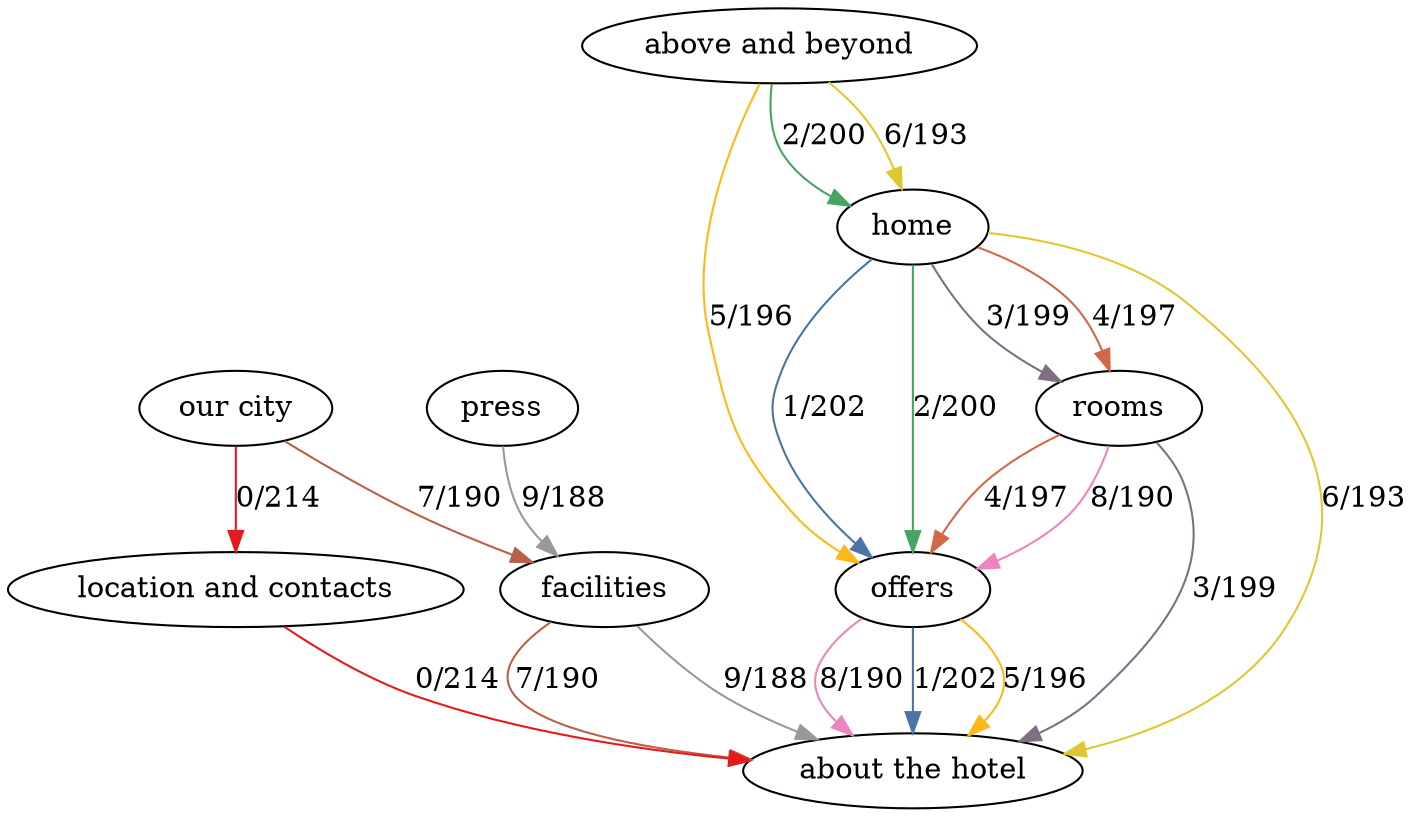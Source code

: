 digraph "" {
layout="dot";
"about the hotel";
"our city";
facilities;
offers;
rooms;
"above and beyond";
press;
home;
"location and contacts";
"our city" -> facilities  [color="#b8604a", key=0, label="7/190", weight=190];
"our city" -> "location and contacts"  [color="#e41a1c", key=0, label="0/214", weight=214];
facilities -> "about the hotel"  [color="#b8604a", key=0, label="7/190", weight=190];
facilities -> "about the hotel"  [color="#999999", key=1, label="9/188", weight=188];
offers -> "about the hotel"  [color="#4a73a7", key=0, label="1/202", weight=202];
offers -> "about the hotel"  [color="#ffb817", key=1, label="5/196", weight=196];
offers -> "about the hotel"  [color="#ed84bb", key=2, label="8/190", weight=190];
rooms -> offers  [color="#d16948", key=0, label="4/197", weight=197];
rooms -> offers  [color="#ed84bb", key=1, label="8/190", weight=190];
rooms -> "about the hotel"  [color="#7f6e85", key=0, label="3/199", weight=199];
"above and beyond" -> home  [color="#48a462", key=0, label="2/200", weight=200];
"above and beyond" -> home  [color="#e1c72f", key=1, label="6/193", weight=193];
"above and beyond" -> offers  [color="#ffb817", key=0, label="5/196", weight=196];
press -> facilities  [color="#999999", key=0, label="9/188", weight=188];
home -> offers  [color="#4a73a7", key=0, label="1/202", weight=202];
home -> offers  [color="#48a462", key=1, label="2/200", weight=200];
home -> rooms  [color="#7f6e85", key=0, label="3/199", weight=199];
home -> rooms  [color="#d16948", key=1, label="4/197", weight=197];
home -> "about the hotel"  [color="#e1c72f", key=0, label="6/193", weight=193];
"location and contacts" -> "about the hotel"  [color="#e41a1c", key=0, label="0/214", weight=214];
}